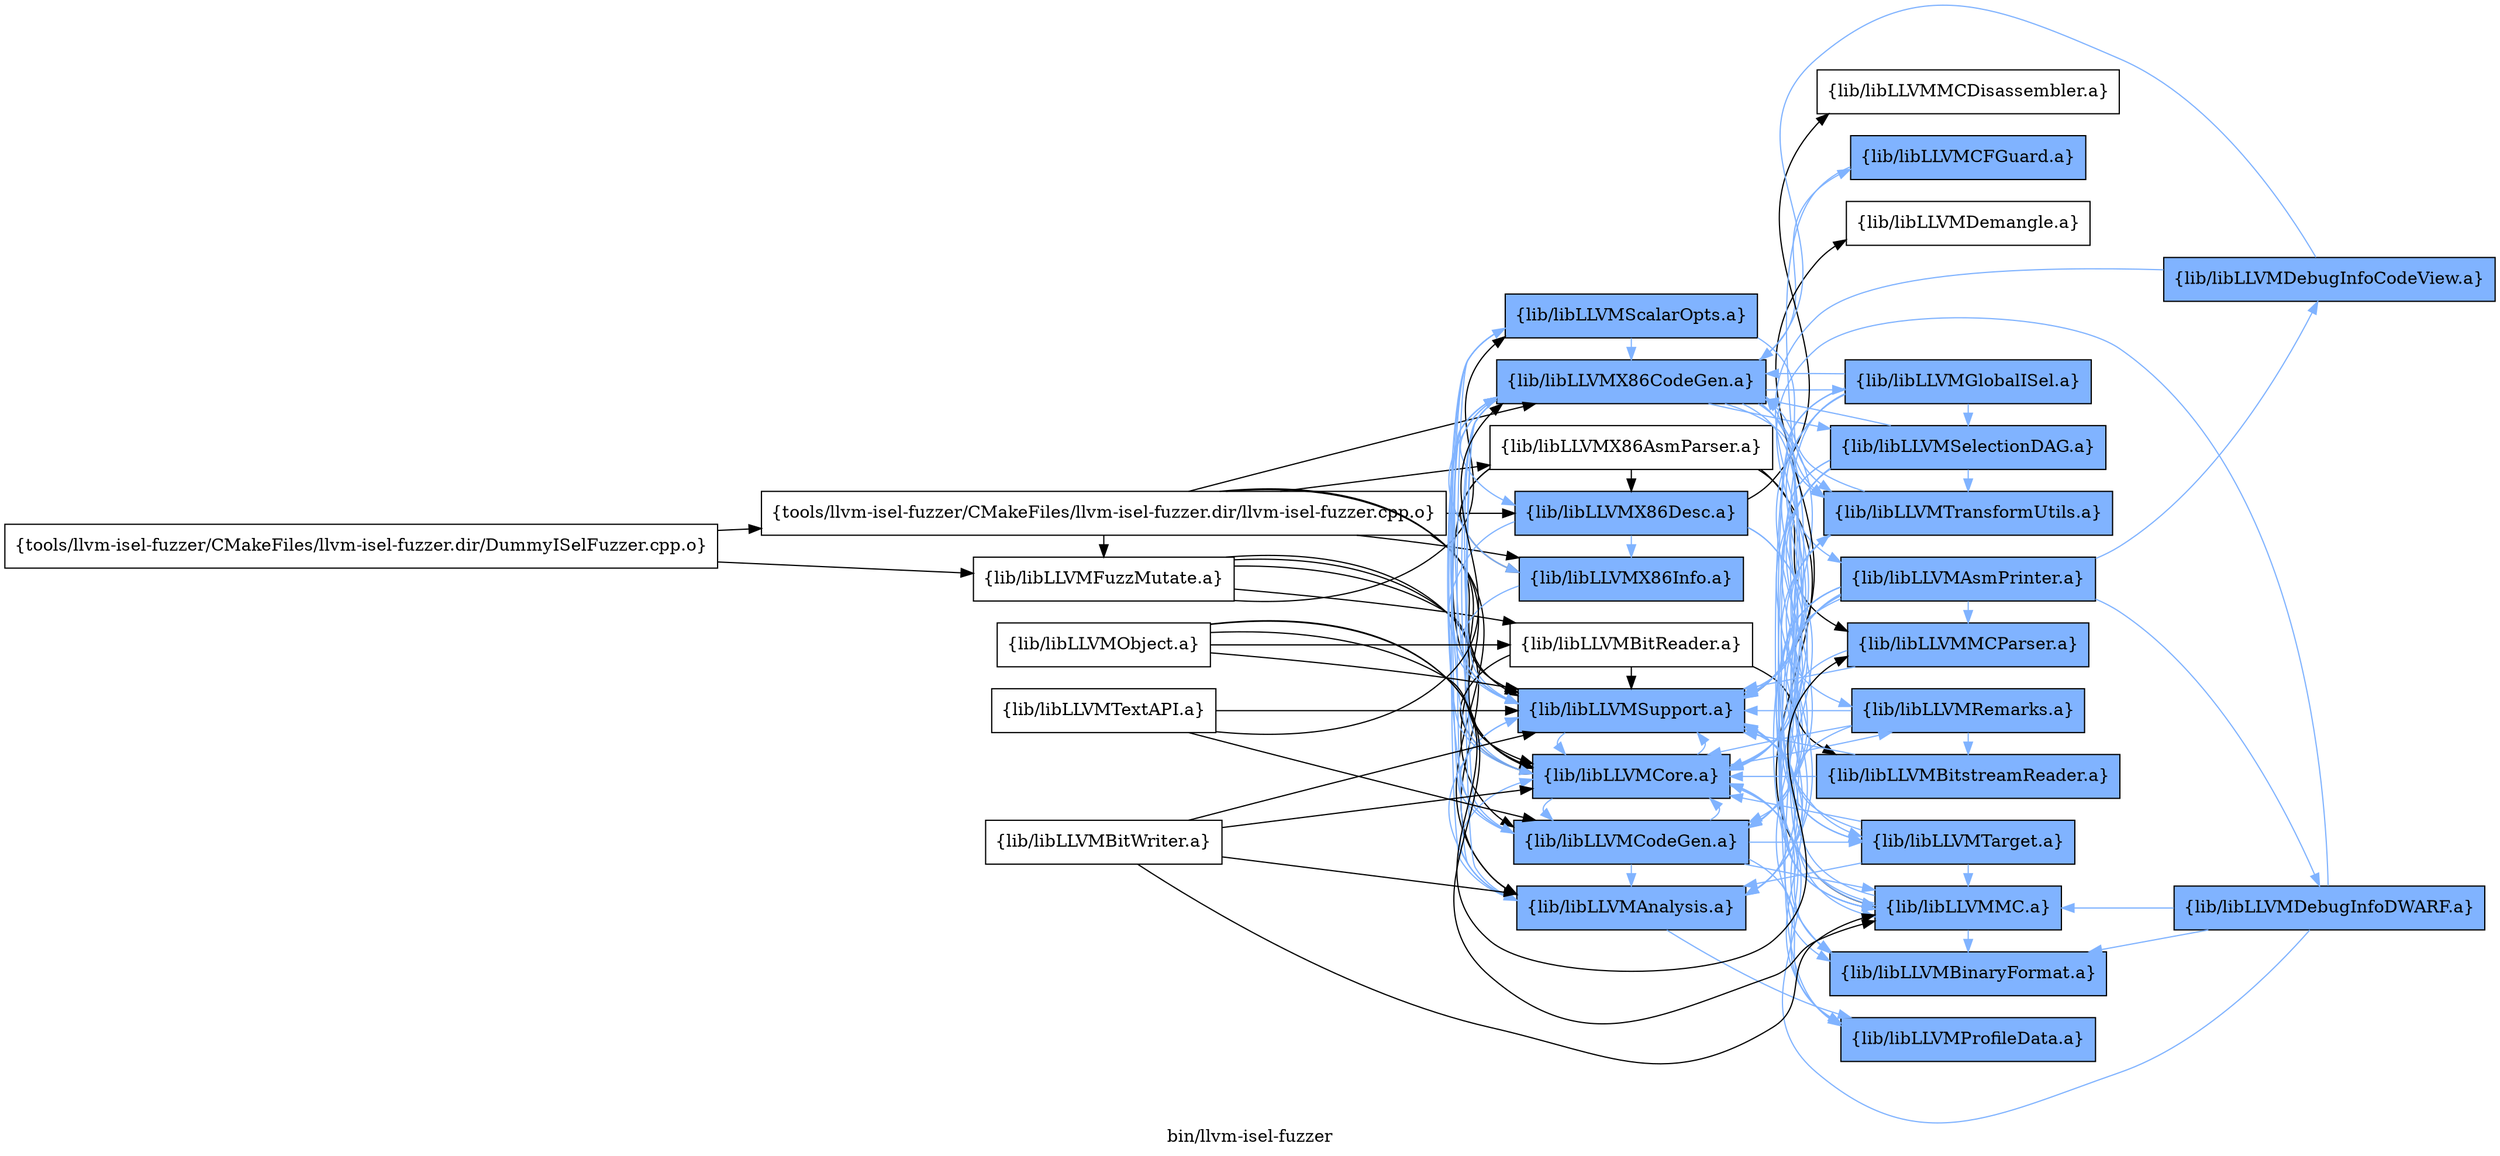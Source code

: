 digraph "bin/llvm-isel-fuzzer" {
	label="bin/llvm-isel-fuzzer";
	rankdir=LR;
	{ rank=same; Node0x5597edc23a28;  }
	{ rank=same; Node0x5597edc246a8; Node0x5597edc3dbf8;  }
	{ rank=same; Node0x5597edc39378; Node0x5597edc39878; Node0x5597edc3b178; Node0x5597edc3b678; Node0x5597edc3a778; Node0x5597edc3bdf8; Node0x5597edc3c2f8; Node0x5597edc2ed88; Node0x5597edc3c7f8; Node0x5597edc3d6f8;  }
	{ rank=same; Node0x5597edc3d1f8; Node0x5597edc181c8; Node0x5597edc3ac78; Node0x5597edc34d78; Node0x5597edc2e888; Node0x5597edc27038; Node0x5597edc25788; Node0x5597edc17728; Node0x5597edc29838; Node0x5597edc2e2e8; Node0x5597edc18ee8; Node0x5597edc1ac48; Node0x5597edc19898; Node0x5597edc19398;  }

	Node0x5597edc23a28 [shape=record,shape=box,group=0,label="{tools/llvm-isel-fuzzer/CMakeFiles/llvm-isel-fuzzer.dir/DummyISelFuzzer.cpp.o}"];
	Node0x5597edc23a28 -> Node0x5597edc246a8;
	Node0x5597edc23a28 -> Node0x5597edc3dbf8;
	Node0x5597edc246a8 [shape=record,shape=box,group=0,label="{tools/llvm-isel-fuzzer/CMakeFiles/llvm-isel-fuzzer.dir/llvm-isel-fuzzer.cpp.o}"];
	Node0x5597edc246a8 -> Node0x5597edc39378;
	Node0x5597edc246a8 -> Node0x5597edc39878;
	Node0x5597edc246a8 -> Node0x5597edc3b178;
	Node0x5597edc246a8 -> Node0x5597edc3b678;
	Node0x5597edc246a8 -> Node0x5597edc3a778;
	Node0x5597edc246a8 -> Node0x5597edc3bdf8;
	Node0x5597edc246a8 -> Node0x5597edc3c2f8;
	Node0x5597edc246a8 -> Node0x5597edc3dbf8;
	Node0x5597edc246a8 -> Node0x5597edc2ed88;
	Node0x5597edc3dbf8 [shape=record,shape=box,group=0,label="{lib/libLLVMFuzzMutate.a}"];
	Node0x5597edc3dbf8 -> Node0x5597edc3c2f8;
	Node0x5597edc3dbf8 -> Node0x5597edc3c7f8;
	Node0x5597edc3dbf8 -> Node0x5597edc2ed88;
	Node0x5597edc3dbf8 -> Node0x5597edc3a778;
	Node0x5597edc3dbf8 -> Node0x5597edc3d6f8;
	Node0x5597edc39378 [shape=record,shape=box,group=0,label="{lib/libLLVMX86AsmParser.a}"];
	Node0x5597edc39378 -> Node0x5597edc3b178;
	Node0x5597edc39378 -> Node0x5597edc3b678;
	Node0x5597edc39378 -> Node0x5597edc3d1f8;
	Node0x5597edc39378 -> Node0x5597edc2ed88;
	Node0x5597edc39378 -> Node0x5597edc181c8;
	Node0x5597edc39878 [shape=record,shape=box,group=1,style=filled,fillcolor="0.600000 0.5 1",label="{lib/libLLVMX86CodeGen.a}"];
	Node0x5597edc39878 -> Node0x5597edc3b178[color="0.600000 0.5 1"];
	Node0x5597edc39878 -> Node0x5597edc3b678[color="0.600000 0.5 1"];
	Node0x5597edc39878 -> Node0x5597edc3ac78[color="0.600000 0.5 1"];
	Node0x5597edc39878 -> Node0x5597edc3bdf8[color="0.600000 0.5 1"];
	Node0x5597edc39878 -> Node0x5597edc3c2f8[color="0.600000 0.5 1"];
	Node0x5597edc39878 -> Node0x5597edc3d1f8[color="0.600000 0.5 1"];
	Node0x5597edc39878 -> Node0x5597edc2ed88[color="0.600000 0.5 1"];
	Node0x5597edc39878 -> Node0x5597edc3a778[color="0.600000 0.5 1"];
	Node0x5597edc39878 -> Node0x5597edc34d78[color="0.600000 0.5 1"];
	Node0x5597edc39878 -> Node0x5597edc2e888[color="0.600000 0.5 1"];
	Node0x5597edc39878 -> Node0x5597edc27038[color="0.600000 0.5 1"];
	Node0x5597edc39878 -> Node0x5597edc25788[color="0.600000 0.5 1"];
	Node0x5597edc39878 -> Node0x5597edc17728[color="0.600000 0.5 1"];
	Node0x5597edc39878 -> Node0x5597edc29838[color="0.600000 0.5 1"];
	Node0x5597edc3b178 [shape=record,shape=box,group=1,style=filled,fillcolor="0.600000 0.5 1",label="{lib/libLLVMX86Desc.a}"];
	Node0x5597edc3b178 -> Node0x5597edc3d1f8[color="0.600000 0.5 1"];
	Node0x5597edc3b178 -> Node0x5597edc2ed88[color="0.600000 0.5 1"];
	Node0x5597edc3b178 -> Node0x5597edc3b678[color="0.600000 0.5 1"];
	Node0x5597edc3b178 -> Node0x5597edc2e2e8;
	Node0x5597edc3b178 -> Node0x5597edc18ee8[color="0.600000 0.5 1"];
	Node0x5597edc3b678 [shape=record,shape=box,group=1,style=filled,fillcolor="0.600000 0.5 1",label="{lib/libLLVMX86Info.a}"];
	Node0x5597edc3b678 -> Node0x5597edc2ed88[color="0.600000 0.5 1"];
	Node0x5597edc3a778 [shape=record,shape=box,group=1,style=filled,fillcolor="0.600000 0.5 1",label="{lib/libLLVMAnalysis.a}"];
	Node0x5597edc3a778 -> Node0x5597edc39878[color="0.600000 0.5 1"];
	Node0x5597edc3a778 -> Node0x5597edc3c2f8[color="0.600000 0.5 1"];
	Node0x5597edc3a778 -> Node0x5597edc2ed88[color="0.600000 0.5 1"];
	Node0x5597edc3a778 -> Node0x5597edc17728[color="0.600000 0.5 1"];
	Node0x5597edc3bdf8 [shape=record,shape=box,group=1,style=filled,fillcolor="0.600000 0.5 1",label="{lib/libLLVMCodeGen.a}"];
	Node0x5597edc3bdf8 -> Node0x5597edc39878[color="0.600000 0.5 1"];
	Node0x5597edc3bdf8 -> Node0x5597edc3c2f8[color="0.600000 0.5 1"];
	Node0x5597edc3bdf8 -> Node0x5597edc2ed88[color="0.600000 0.5 1"];
	Node0x5597edc3bdf8 -> Node0x5597edc3d1f8[color="0.600000 0.5 1"];
	Node0x5597edc3bdf8 -> Node0x5597edc3a778[color="0.600000 0.5 1"];
	Node0x5597edc3bdf8 -> Node0x5597edc29838[color="0.600000 0.5 1"];
	Node0x5597edc3bdf8 -> Node0x5597edc2e888[color="0.600000 0.5 1"];
	Node0x5597edc3bdf8 -> Node0x5597edc17728[color="0.600000 0.5 1"];
	Node0x5597edc3bdf8 -> Node0x5597edc3d6f8[color="0.600000 0.5 1"];
	Node0x5597edc3c2f8 [shape=record,shape=box,group=1,style=filled,fillcolor="0.600000 0.5 1",label="{lib/libLLVMCore.a}"];
	Node0x5597edc3c2f8 -> Node0x5597edc3bdf8[color="0.600000 0.5 1"];
	Node0x5597edc3c2f8 -> Node0x5597edc2ed88[color="0.600000 0.5 1"];
	Node0x5597edc3c2f8 -> Node0x5597edc18ee8[color="0.600000 0.5 1"];
	Node0x5597edc3c2f8 -> Node0x5597edc39878[color="0.600000 0.5 1"];
	Node0x5597edc3c2f8 -> Node0x5597edc1ac48[color="0.600000 0.5 1"];
	Node0x5597edc2ed88 [shape=record,shape=box,group=1,style=filled,fillcolor="0.600000 0.5 1",label="{lib/libLLVMSupport.a}"];
	Node0x5597edc2ed88 -> Node0x5597edc39878[color="0.600000 0.5 1"];
	Node0x5597edc2ed88 -> Node0x5597edc3c2f8[color="0.600000 0.5 1"];
	Node0x5597edc2ed88 -> Node0x5597edc19898;
	Node0x5597edc3d1f8 [shape=record,shape=box,group=1,style=filled,fillcolor="0.600000 0.5 1",label="{lib/libLLVMMC.a}"];
	Node0x5597edc3d1f8 -> Node0x5597edc2ed88[color="0.600000 0.5 1"];
	Node0x5597edc3d1f8 -> Node0x5597edc18ee8[color="0.600000 0.5 1"];
	Node0x5597edc3d1f8 -> Node0x5597edc39878[color="0.600000 0.5 1"];
	Node0x5597edc181c8 [shape=record,shape=box,group=1,style=filled,fillcolor="0.600000 0.5 1",label="{lib/libLLVMMCParser.a}"];
	Node0x5597edc181c8 -> Node0x5597edc3d1f8[color="0.600000 0.5 1"];
	Node0x5597edc181c8 -> Node0x5597edc2ed88[color="0.600000 0.5 1"];
	Node0x5597edc3ac78 [shape=record,shape=box,group=1,style=filled,fillcolor="0.600000 0.5 1",label="{lib/libLLVMAsmPrinter.a}"];
	Node0x5597edc3ac78 -> Node0x5597edc3a778[color="0.600000 0.5 1"];
	Node0x5597edc3ac78 -> Node0x5597edc3bdf8[color="0.600000 0.5 1"];
	Node0x5597edc3ac78 -> Node0x5597edc3c2f8[color="0.600000 0.5 1"];
	Node0x5597edc3ac78 -> Node0x5597edc3d1f8[color="0.600000 0.5 1"];
	Node0x5597edc3ac78 -> Node0x5597edc2ed88[color="0.600000 0.5 1"];
	Node0x5597edc3ac78 -> Node0x5597edc2e888[color="0.600000 0.5 1"];
	Node0x5597edc3ac78 -> Node0x5597edc1ac48[color="0.600000 0.5 1"];
	Node0x5597edc3ac78 -> Node0x5597edc18ee8[color="0.600000 0.5 1"];
	Node0x5597edc3ac78 -> Node0x5597edc181c8[color="0.600000 0.5 1"];
	Node0x5597edc3ac78 -> Node0x5597edc26638[color="0.600000 0.5 1"];
	Node0x5597edc3ac78 -> Node0x5597edc17318[color="0.600000 0.5 1"];
	Node0x5597edc34d78 [shape=record,shape=box,group=1,style=filled,fillcolor="0.600000 0.5 1",label="{lib/libLLVMSelectionDAG.a}"];
	Node0x5597edc34d78 -> Node0x5597edc3a778[color="0.600000 0.5 1"];
	Node0x5597edc34d78 -> Node0x5597edc3bdf8[color="0.600000 0.5 1"];
	Node0x5597edc34d78 -> Node0x5597edc3c2f8[color="0.600000 0.5 1"];
	Node0x5597edc34d78 -> Node0x5597edc2ed88[color="0.600000 0.5 1"];
	Node0x5597edc34d78 -> Node0x5597edc3d1f8[color="0.600000 0.5 1"];
	Node0x5597edc34d78 -> Node0x5597edc2e888[color="0.600000 0.5 1"];
	Node0x5597edc34d78 -> Node0x5597edc29838[color="0.600000 0.5 1"];
	Node0x5597edc34d78 -> Node0x5597edc39878[color="0.600000 0.5 1"];
	Node0x5597edc2e888 [shape=record,shape=box,group=1,style=filled,fillcolor="0.600000 0.5 1",label="{lib/libLLVMTarget.a}"];
	Node0x5597edc2e888 -> Node0x5597edc3c2f8[color="0.600000 0.5 1"];
	Node0x5597edc2e888 -> Node0x5597edc3d1f8[color="0.600000 0.5 1"];
	Node0x5597edc2e888 -> Node0x5597edc2ed88[color="0.600000 0.5 1"];
	Node0x5597edc2e888 -> Node0x5597edc3a778[color="0.600000 0.5 1"];
	Node0x5597edc27038 [shape=record,shape=box,group=1,style=filled,fillcolor="0.600000 0.5 1",label="{lib/libLLVMGlobalISel.a}"];
	Node0x5597edc27038 -> Node0x5597edc3bdf8[color="0.600000 0.5 1"];
	Node0x5597edc27038 -> Node0x5597edc3c2f8[color="0.600000 0.5 1"];
	Node0x5597edc27038 -> Node0x5597edc2ed88[color="0.600000 0.5 1"];
	Node0x5597edc27038 -> Node0x5597edc3a778[color="0.600000 0.5 1"];
	Node0x5597edc27038 -> Node0x5597edc3d1f8[color="0.600000 0.5 1"];
	Node0x5597edc27038 -> Node0x5597edc34d78[color="0.600000 0.5 1"];
	Node0x5597edc27038 -> Node0x5597edc2e888[color="0.600000 0.5 1"];
	Node0x5597edc27038 -> Node0x5597edc39878[color="0.600000 0.5 1"];
	Node0x5597edc27038 -> Node0x5597edc29838[color="0.600000 0.5 1"];
	Node0x5597edc25788 [shape=record,shape=box,group=1,style=filled,fillcolor="0.600000 0.5 1",label="{lib/libLLVMCFGuard.a}"];
	Node0x5597edc25788 -> Node0x5597edc3c2f8[color="0.600000 0.5 1"];
	Node0x5597edc17728 [shape=record,shape=box,group=1,style=filled,fillcolor="0.600000 0.5 1",label="{lib/libLLVMProfileData.a}"];
	Node0x5597edc17728 -> Node0x5597edc3c2f8[color="0.600000 0.5 1"];
	Node0x5597edc17728 -> Node0x5597edc2ed88[color="0.600000 0.5 1"];
	Node0x5597edc29838 [shape=record,shape=box,group=1,style=filled,fillcolor="0.600000 0.5 1",label="{lib/libLLVMTransformUtils.a}"];
	Node0x5597edc29838 -> Node0x5597edc39878[color="0.600000 0.5 1"];
	Node0x5597edc29838 -> Node0x5597edc3a778[color="0.600000 0.5 1"];
	Node0x5597edc29838 -> Node0x5597edc3c2f8[color="0.600000 0.5 1"];
	Node0x5597edc29838 -> Node0x5597edc2ed88[color="0.600000 0.5 1"];
	Node0x5597edc2e2e8 [shape=record,shape=box,group=0,label="{lib/libLLVMMCDisassembler.a}"];
	Node0x5597edc18ee8 [shape=record,shape=box,group=1,style=filled,fillcolor="0.600000 0.5 1",label="{lib/libLLVMBinaryFormat.a}"];
	Node0x5597edc18ee8 -> Node0x5597edc2ed88[color="0.600000 0.5 1"];
	Node0x5597edc1ac48 [shape=record,shape=box,group=1,style=filled,fillcolor="0.600000 0.5 1",label="{lib/libLLVMRemarks.a}"];
	Node0x5597edc1ac48 -> Node0x5597edc2ed88[color="0.600000 0.5 1"];
	Node0x5597edc1ac48 -> Node0x5597edc3c2f8[color="0.600000 0.5 1"];
	Node0x5597edc1ac48 -> Node0x5597edc19398[color="0.600000 0.5 1"];
	Node0x5597edc1ac48 -> Node0x5597edc3bdf8[color="0.600000 0.5 1"];
	Node0x5597edc26638 [shape=record,shape=box,group=1,style=filled,fillcolor="0.600000 0.5 1",label="{lib/libLLVMDebugInfoDWARF.a}"];
	Node0x5597edc26638 -> Node0x5597edc3d1f8[color="0.600000 0.5 1"];
	Node0x5597edc26638 -> Node0x5597edc2ed88[color="0.600000 0.5 1"];
	Node0x5597edc26638 -> Node0x5597edc18ee8[color="0.600000 0.5 1"];
	Node0x5597edc26638 -> Node0x5597edc3c2f8[color="0.600000 0.5 1"];
	Node0x5597edc17318 [shape=record,shape=box,group=1,style=filled,fillcolor="0.600000 0.5 1",label="{lib/libLLVMDebugInfoCodeView.a}"];
	Node0x5597edc17318 -> Node0x5597edc2ed88[color="0.600000 0.5 1"];
	Node0x5597edc17318 -> Node0x5597edc39878[color="0.600000 0.5 1"];
	Node0x5597edc3d6f8 [shape=record,shape=box,group=1,style=filled,fillcolor="0.600000 0.5 1",label="{lib/libLLVMScalarOpts.a}"];
	Node0x5597edc3d6f8 -> Node0x5597edc3a778[color="0.600000 0.5 1"];
	Node0x5597edc3d6f8 -> Node0x5597edc3c2f8[color="0.600000 0.5 1"];
	Node0x5597edc3d6f8 -> Node0x5597edc2ed88[color="0.600000 0.5 1"];
	Node0x5597edc3d6f8 -> Node0x5597edc29838[color="0.600000 0.5 1"];
	Node0x5597edc3d6f8 -> Node0x5597edc39878[color="0.600000 0.5 1"];
	Node0x5597edc3c7f8 [shape=record,shape=box,group=0,label="{lib/libLLVMBitReader.a}"];
	Node0x5597edc3c7f8 -> Node0x5597edc3c2f8;
	Node0x5597edc3c7f8 -> Node0x5597edc2ed88;
	Node0x5597edc3c7f8 -> Node0x5597edc19398;
	Node0x5597edc3cd48 [shape=record,shape=box,group=0,label="{lib/libLLVMBitWriter.a}"];
	Node0x5597edc3cd48 -> Node0x5597edc3c2f8;
	Node0x5597edc3cd48 -> Node0x5597edc3a778;
	Node0x5597edc3cd48 -> Node0x5597edc3d1f8;
	Node0x5597edc3cd48 -> Node0x5597edc2ed88;
	Node0x5597edc19398 [shape=record,shape=box,group=1,style=filled,fillcolor="0.600000 0.5 1",label="{lib/libLLVMBitstreamReader.a}"];
	Node0x5597edc19398 -> Node0x5597edc3c2f8[color="0.600000 0.5 1"];
	Node0x5597edc19398 -> Node0x5597edc2ed88[color="0.600000 0.5 1"];
	Node0x5597edc19898 [shape=record,shape=box,group=0,label="{lib/libLLVMDemangle.a}"];
	Node0x5597edc186c8 [shape=record,shape=box,group=0,label="{lib/libLLVMObject.a}"];
	Node0x5597edc186c8 -> Node0x5597edc2ed88;
	Node0x5597edc186c8 -> Node0x5597edc3c2f8;
	Node0x5597edc186c8 -> Node0x5597edc3d1f8;
	Node0x5597edc186c8 -> Node0x5597edc3c7f8;
	Node0x5597edc186c8 -> Node0x5597edc181c8;
	Node0x5597edc16968 [shape=record,shape=box,group=0,label="{lib/libLLVMTextAPI.a}"];
	Node0x5597edc16968 -> Node0x5597edc2ed88;
	Node0x5597edc16968 -> Node0x5597edc3bdf8;
	Node0x5597edc16968 -> Node0x5597edc39878;
}
